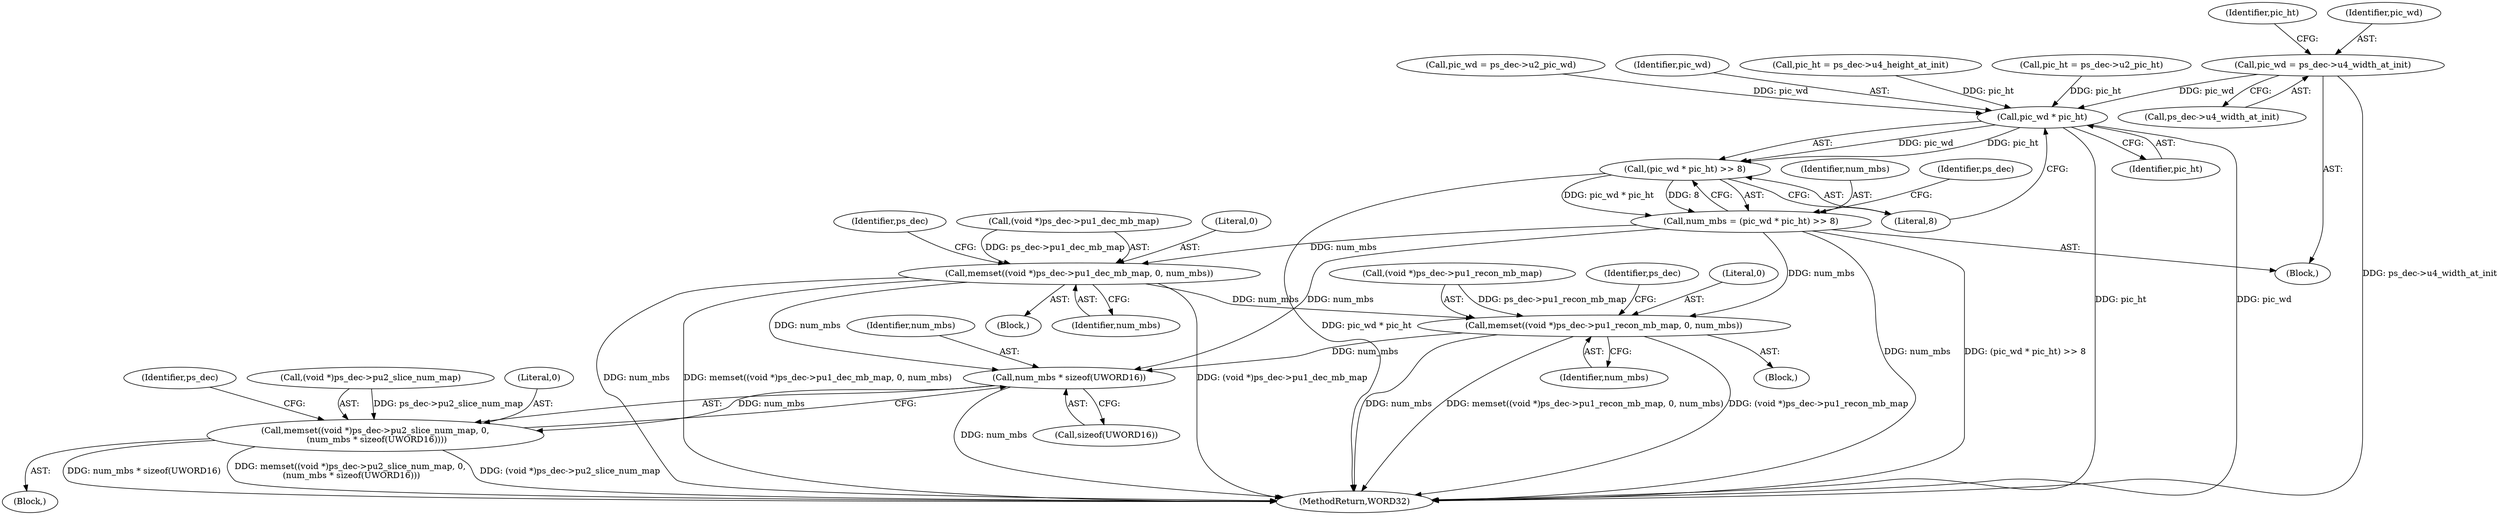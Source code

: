 digraph "0_Android_f634481e940421020e52f511c1fb34aac1db4b2f@pointer" {
"1000628" [label="(Call,pic_wd = ps_dec->u4_width_at_init)"];
"1000668" [label="(Call,pic_wd * pic_ht)"];
"1000667" [label="(Call,(pic_wd * pic_ht) >> 8)"];
"1000665" [label="(Call,num_mbs = (pic_wd * pic_ht) >> 8)"];
"1000677" [label="(Call,memset((void *)ps_dec->pu1_dec_mb_map, 0, num_mbs))"];
"1000690" [label="(Call,memset((void *)ps_dec->pu1_recon_mb_map, 0, num_mbs))"];
"1000710" [label="(Call,num_mbs * sizeof(UWORD16))"];
"1000703" [label="(Call,memset((void *)ps_dec->pu2_slice_num_map, 0,\n (num_mbs * sizeof(UWORD16))))"];
"1000670" [label="(Identifier,pic_ht)"];
"1000671" [label="(Literal,8)"];
"1000668" [label="(Call,pic_wd * pic_ht)"];
"1000676" [label="(Block,)"];
"1000678" [label="(Call,(void *)ps_dec->pu1_dec_mb_map)"];
"1000702" [label="(Block,)"];
"1000689" [label="(Block,)"];
"1000666" [label="(Identifier,num_mbs)"];
"1000667" [label="(Call,(pic_wd * pic_ht) >> 8)"];
"1000630" [label="(Call,ps_dec->u4_width_at_init)"];
"1000691" [label="(Call,(void *)ps_dec->pu1_recon_mb_map)"];
"1000711" [label="(Identifier,num_mbs)"];
"1000655" [label="(Call,pic_wd = ps_dec->u2_pic_wd)"];
"1000704" [label="(Call,(void *)ps_dec->pu2_slice_num_map)"];
"1000687" [label="(Identifier,ps_dec)"];
"1000628" [label="(Call,pic_wd = ps_dec->u4_width_at_init)"];
"1000712" [label="(Call,sizeof(UWORD16))"];
"1000697" [label="(Identifier,num_mbs)"];
"1000684" [label="(Identifier,num_mbs)"];
"1000635" [label="(Identifier,pic_ht)"];
"1000629" [label="(Identifier,pic_wd)"];
"1000674" [label="(Identifier,ps_dec)"];
"1000700" [label="(Identifier,ps_dec)"];
"1000669" [label="(Identifier,pic_wd)"];
"1000634" [label="(Call,pic_ht = ps_dec->u4_height_at_init)"];
"1000716" [label="(Identifier,ps_dec)"];
"1000696" [label="(Literal,0)"];
"1000690" [label="(Call,memset((void *)ps_dec->pu1_recon_mb_map, 0, num_mbs))"];
"1000665" [label="(Call,num_mbs = (pic_wd * pic_ht) >> 8)"];
"1000703" [label="(Call,memset((void *)ps_dec->pu2_slice_num_map, 0,\n (num_mbs * sizeof(UWORD16))))"];
"1000710" [label="(Call,num_mbs * sizeof(UWORD16))"];
"1000626" [label="(Block,)"];
"1000709" [label="(Literal,0)"];
"1000660" [label="(Call,pic_ht = ps_dec->u2_pic_ht)"];
"1000683" [label="(Literal,0)"];
"1002154" [label="(MethodReturn,WORD32)"];
"1000677" [label="(Call,memset((void *)ps_dec->pu1_dec_mb_map, 0, num_mbs))"];
"1000628" -> "1000626"  [label="AST: "];
"1000628" -> "1000630"  [label="CFG: "];
"1000629" -> "1000628"  [label="AST: "];
"1000630" -> "1000628"  [label="AST: "];
"1000635" -> "1000628"  [label="CFG: "];
"1000628" -> "1002154"  [label="DDG: ps_dec->u4_width_at_init"];
"1000628" -> "1000668"  [label="DDG: pic_wd"];
"1000668" -> "1000667"  [label="AST: "];
"1000668" -> "1000670"  [label="CFG: "];
"1000669" -> "1000668"  [label="AST: "];
"1000670" -> "1000668"  [label="AST: "];
"1000671" -> "1000668"  [label="CFG: "];
"1000668" -> "1002154"  [label="DDG: pic_ht"];
"1000668" -> "1002154"  [label="DDG: pic_wd"];
"1000668" -> "1000667"  [label="DDG: pic_wd"];
"1000668" -> "1000667"  [label="DDG: pic_ht"];
"1000655" -> "1000668"  [label="DDG: pic_wd"];
"1000660" -> "1000668"  [label="DDG: pic_ht"];
"1000634" -> "1000668"  [label="DDG: pic_ht"];
"1000667" -> "1000665"  [label="AST: "];
"1000667" -> "1000671"  [label="CFG: "];
"1000671" -> "1000667"  [label="AST: "];
"1000665" -> "1000667"  [label="CFG: "];
"1000667" -> "1002154"  [label="DDG: pic_wd * pic_ht"];
"1000667" -> "1000665"  [label="DDG: pic_wd * pic_ht"];
"1000667" -> "1000665"  [label="DDG: 8"];
"1000665" -> "1000626"  [label="AST: "];
"1000666" -> "1000665"  [label="AST: "];
"1000674" -> "1000665"  [label="CFG: "];
"1000665" -> "1002154"  [label="DDG: num_mbs"];
"1000665" -> "1002154"  [label="DDG: (pic_wd * pic_ht) >> 8"];
"1000665" -> "1000677"  [label="DDG: num_mbs"];
"1000665" -> "1000690"  [label="DDG: num_mbs"];
"1000665" -> "1000710"  [label="DDG: num_mbs"];
"1000677" -> "1000676"  [label="AST: "];
"1000677" -> "1000684"  [label="CFG: "];
"1000678" -> "1000677"  [label="AST: "];
"1000683" -> "1000677"  [label="AST: "];
"1000684" -> "1000677"  [label="AST: "];
"1000687" -> "1000677"  [label="CFG: "];
"1000677" -> "1002154"  [label="DDG: (void *)ps_dec->pu1_dec_mb_map"];
"1000677" -> "1002154"  [label="DDG: num_mbs"];
"1000677" -> "1002154"  [label="DDG: memset((void *)ps_dec->pu1_dec_mb_map, 0, num_mbs)"];
"1000678" -> "1000677"  [label="DDG: ps_dec->pu1_dec_mb_map"];
"1000677" -> "1000690"  [label="DDG: num_mbs"];
"1000677" -> "1000710"  [label="DDG: num_mbs"];
"1000690" -> "1000689"  [label="AST: "];
"1000690" -> "1000697"  [label="CFG: "];
"1000691" -> "1000690"  [label="AST: "];
"1000696" -> "1000690"  [label="AST: "];
"1000697" -> "1000690"  [label="AST: "];
"1000700" -> "1000690"  [label="CFG: "];
"1000690" -> "1002154"  [label="DDG: num_mbs"];
"1000690" -> "1002154"  [label="DDG: memset((void *)ps_dec->pu1_recon_mb_map, 0, num_mbs)"];
"1000690" -> "1002154"  [label="DDG: (void *)ps_dec->pu1_recon_mb_map"];
"1000691" -> "1000690"  [label="DDG: ps_dec->pu1_recon_mb_map"];
"1000690" -> "1000710"  [label="DDG: num_mbs"];
"1000710" -> "1000703"  [label="AST: "];
"1000710" -> "1000712"  [label="CFG: "];
"1000711" -> "1000710"  [label="AST: "];
"1000712" -> "1000710"  [label="AST: "];
"1000703" -> "1000710"  [label="CFG: "];
"1000710" -> "1002154"  [label="DDG: num_mbs"];
"1000710" -> "1000703"  [label="DDG: num_mbs"];
"1000703" -> "1000702"  [label="AST: "];
"1000704" -> "1000703"  [label="AST: "];
"1000709" -> "1000703"  [label="AST: "];
"1000716" -> "1000703"  [label="CFG: "];
"1000703" -> "1002154"  [label="DDG: num_mbs * sizeof(UWORD16)"];
"1000703" -> "1002154"  [label="DDG: memset((void *)ps_dec->pu2_slice_num_map, 0,\n (num_mbs * sizeof(UWORD16)))"];
"1000703" -> "1002154"  [label="DDG: (void *)ps_dec->pu2_slice_num_map"];
"1000704" -> "1000703"  [label="DDG: ps_dec->pu2_slice_num_map"];
}
